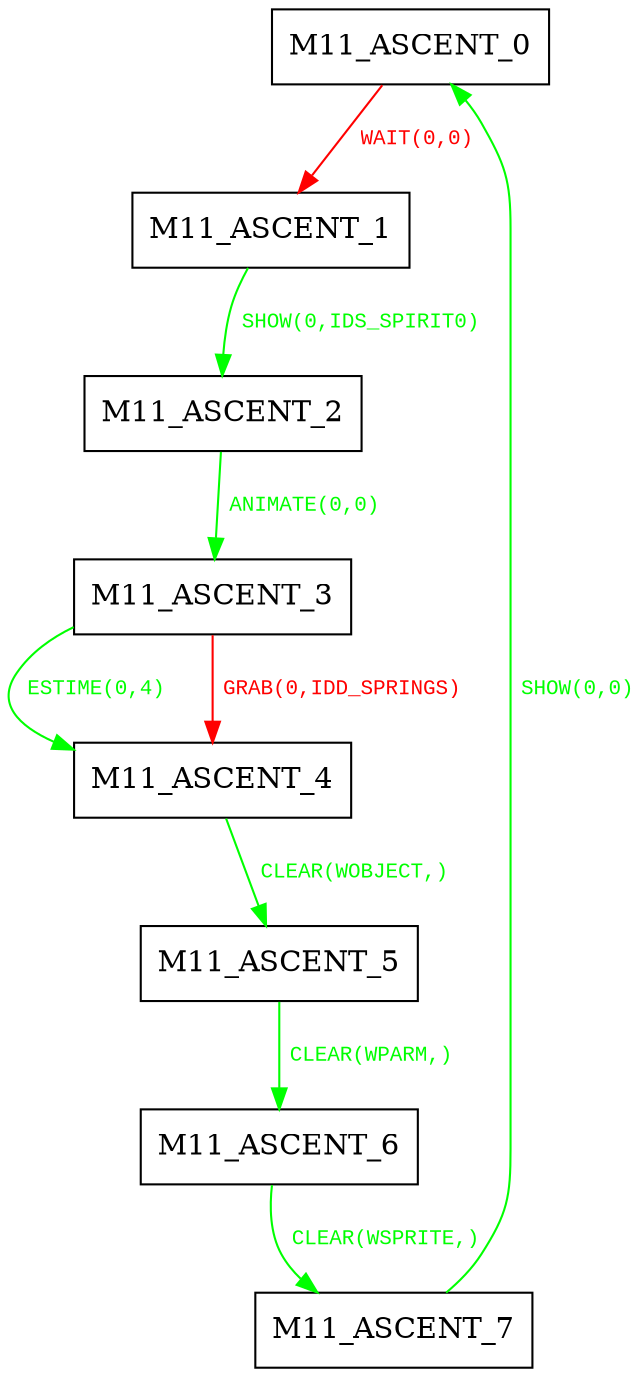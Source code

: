digraph {
 node [shape=record];
"M11_ASCENT_0" -> "M11_ASCENT_1"[color=red, fontcolor=red, label=< <font face="Courier New" point-size="10">
WAIT(0,0)<br/>
</font>>];
"M11_ASCENT_1" -> "M11_ASCENT_2"[color=green, fontcolor=green, label=< <font face="Courier New" point-size="10">
SHOW(0,IDS_SPIRIT0)<br/>
</font>>];
"M11_ASCENT_2" -> "M11_ASCENT_3"[color=green, fontcolor=green, label=< <font face="Courier New" point-size="10">
ANIMATE(0,0)<br/>
</font>>];
"M11_ASCENT_3" -> "M11_ASCENT_4"[color=green, fontcolor=green, label=< <font face="Courier New" point-size="10">
ESTIME(0,4)<br/>
</font>>];
"M11_ASCENT_3" -> "M11_ASCENT_4"[color=red, fontcolor=red, label=< <font face="Courier New" point-size="10">
GRAB(0,IDD_SPRINGS)<br/>
</font>>];
"M11_ASCENT_4" -> "M11_ASCENT_5"[color=green, fontcolor=green, label=< <font face="Courier New" point-size="10">
CLEAR(WOBJECT,)<br/>
</font>>];
"M11_ASCENT_5" -> "M11_ASCENT_6"[color=green, fontcolor=green, label=< <font face="Courier New" point-size="10">
CLEAR(WPARM,)<br/>
</font>>];
"M11_ASCENT_6" -> "M11_ASCENT_7"[color=green, fontcolor=green, label=< <font face="Courier New" point-size="10">
CLEAR(WSPRITE,)<br/>
</font>>];
"M11_ASCENT_7" -> "M11_ASCENT_0"[color=green, fontcolor=green, label=< <font face="Courier New" point-size="10">
SHOW(0,0)<br/>
</font>>];
}
